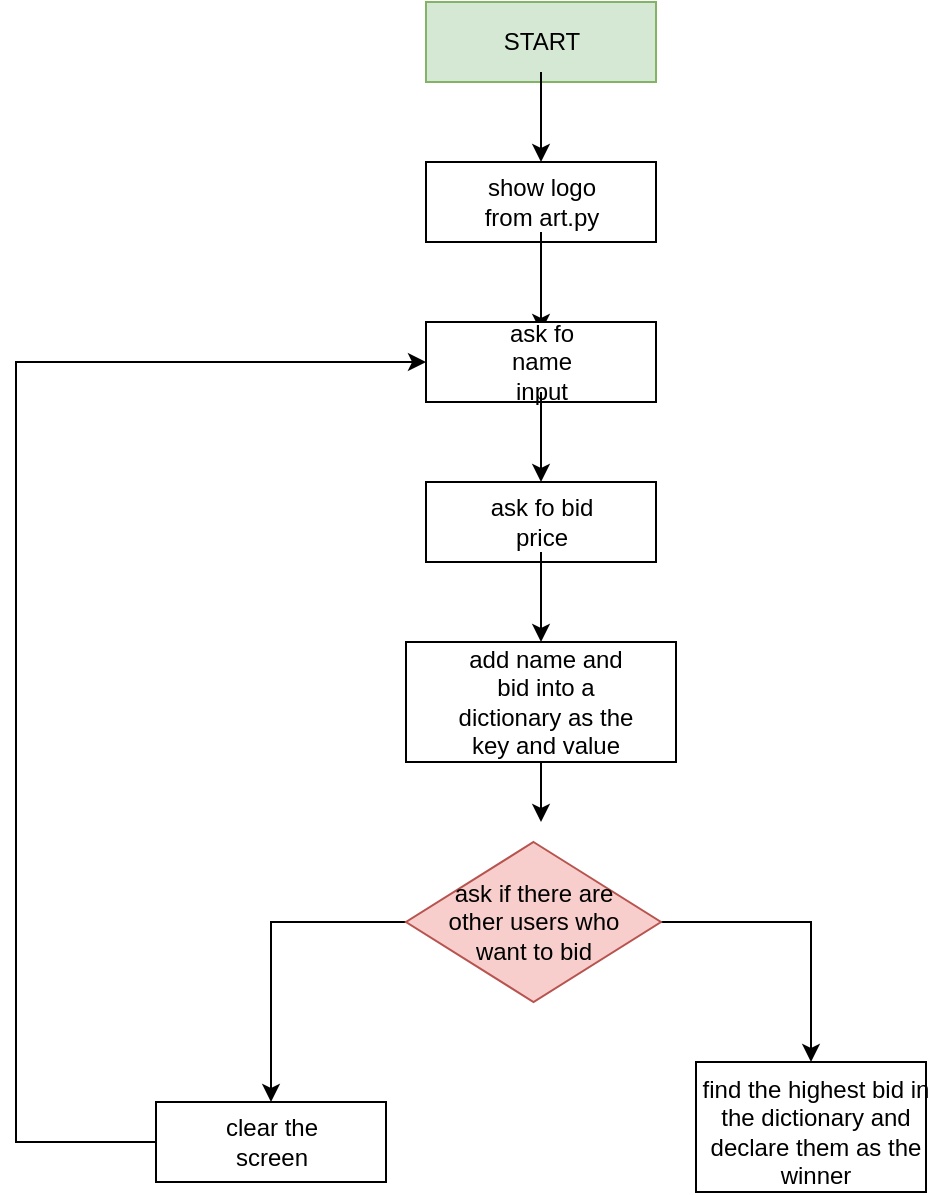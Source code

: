 <mxfile version="15.4.0" type="device"><diagram id="P_1NUbxRPIqE8Nfwvd96" name="Page-1"><mxGraphModel dx="706" dy="403" grid="1" gridSize="10" guides="1" tooltips="1" connect="1" arrows="1" fold="1" page="1" pageScale="1" pageWidth="850" pageHeight="1100" math="0" shadow="0"><root><mxCell id="0"/><mxCell id="1" parent="0"/><mxCell id="ktkQ1GjNCGYJ07GSwiCN-1" value="" style="rounded=0;whiteSpace=wrap;html=1;fillColor=#d5e8d4;strokeColor=#82b366;" vertex="1" parent="1"><mxGeometry x="365" y="20" width="115" height="40" as="geometry"/></mxCell><mxCell id="ktkQ1GjNCGYJ07GSwiCN-20" style="edgeStyle=orthogonalEdgeStyle;rounded=0;orthogonalLoop=1;jettySize=auto;html=1;entryX=0.5;entryY=0;entryDx=0;entryDy=0;" edge="1" parent="1" source="ktkQ1GjNCGYJ07GSwiCN-2" target="ktkQ1GjNCGYJ07GSwiCN-3"><mxGeometry relative="1" as="geometry"/></mxCell><mxCell id="ktkQ1GjNCGYJ07GSwiCN-2" value="START" style="text;html=1;strokeColor=none;fillColor=none;align=center;verticalAlign=middle;whiteSpace=wrap;rounded=0;" vertex="1" parent="1"><mxGeometry x="392.5" y="25" width="60" height="30" as="geometry"/></mxCell><mxCell id="ktkQ1GjNCGYJ07GSwiCN-3" value="" style="rounded=0;whiteSpace=wrap;html=1;" vertex="1" parent="1"><mxGeometry x="365" y="100" width="115" height="40" as="geometry"/></mxCell><mxCell id="ktkQ1GjNCGYJ07GSwiCN-21" style="edgeStyle=orthogonalEdgeStyle;rounded=0;orthogonalLoop=1;jettySize=auto;html=1;entryX=0.5;entryY=0;entryDx=0;entryDy=0;" edge="1" parent="1" source="ktkQ1GjNCGYJ07GSwiCN-4" target="ktkQ1GjNCGYJ07GSwiCN-6"><mxGeometry relative="1" as="geometry"><Array as="points"><mxPoint x="423" y="170"/><mxPoint x="423" y="170"/></Array></mxGeometry></mxCell><mxCell id="ktkQ1GjNCGYJ07GSwiCN-4" value="show logo from art.py" style="text;html=1;strokeColor=none;fillColor=none;align=center;verticalAlign=middle;whiteSpace=wrap;rounded=0;" vertex="1" parent="1"><mxGeometry x="392.5" y="105" width="60" height="30" as="geometry"/></mxCell><mxCell id="ktkQ1GjNCGYJ07GSwiCN-5" value="" style="rounded=0;whiteSpace=wrap;html=1;" vertex="1" parent="1"><mxGeometry x="365" y="180" width="115" height="40" as="geometry"/></mxCell><mxCell id="ktkQ1GjNCGYJ07GSwiCN-22" style="edgeStyle=orthogonalEdgeStyle;rounded=0;orthogonalLoop=1;jettySize=auto;html=1;entryX=0.5;entryY=0;entryDx=0;entryDy=0;" edge="1" parent="1" source="ktkQ1GjNCGYJ07GSwiCN-6" target="ktkQ1GjNCGYJ07GSwiCN-7"><mxGeometry relative="1" as="geometry"/></mxCell><mxCell id="ktkQ1GjNCGYJ07GSwiCN-6" value="ask fo name input" style="text;html=1;strokeColor=none;fillColor=none;align=center;verticalAlign=middle;whiteSpace=wrap;rounded=0;" vertex="1" parent="1"><mxGeometry x="392.5" y="185" width="60" height="30" as="geometry"/></mxCell><mxCell id="ktkQ1GjNCGYJ07GSwiCN-7" value="" style="rounded=0;whiteSpace=wrap;html=1;" vertex="1" parent="1"><mxGeometry x="365" y="260" width="115" height="40" as="geometry"/></mxCell><mxCell id="ktkQ1GjNCGYJ07GSwiCN-23" style="edgeStyle=orthogonalEdgeStyle;rounded=0;orthogonalLoop=1;jettySize=auto;html=1;entryX=0.5;entryY=0;entryDx=0;entryDy=0;" edge="1" parent="1" source="ktkQ1GjNCGYJ07GSwiCN-8" target="ktkQ1GjNCGYJ07GSwiCN-9"><mxGeometry relative="1" as="geometry"/></mxCell><mxCell id="ktkQ1GjNCGYJ07GSwiCN-8" value="ask fo bid price" style="text;html=1;strokeColor=none;fillColor=none;align=center;verticalAlign=middle;whiteSpace=wrap;rounded=0;" vertex="1" parent="1"><mxGeometry x="392.5" y="265" width="60" height="30" as="geometry"/></mxCell><mxCell id="ktkQ1GjNCGYJ07GSwiCN-24" style="edgeStyle=orthogonalEdgeStyle;rounded=0;orthogonalLoop=1;jettySize=auto;html=1;" edge="1" parent="1" source="ktkQ1GjNCGYJ07GSwiCN-9"><mxGeometry relative="1" as="geometry"><mxPoint x="422.5" y="430" as="targetPoint"/></mxGeometry></mxCell><mxCell id="ktkQ1GjNCGYJ07GSwiCN-9" value="" style="rounded=0;whiteSpace=wrap;html=1;" vertex="1" parent="1"><mxGeometry x="355" y="340" width="135" height="60" as="geometry"/></mxCell><mxCell id="ktkQ1GjNCGYJ07GSwiCN-10" value="add name and bid into a dictionary as the key and value" style="text;html=1;strokeColor=none;fillColor=none;align=center;verticalAlign=middle;whiteSpace=wrap;rounded=0;" vertex="1" parent="1"><mxGeometry x="376" y="342.5" width="97.5" height="55" as="geometry"/></mxCell><mxCell id="ktkQ1GjNCGYJ07GSwiCN-17" style="edgeStyle=orthogonalEdgeStyle;rounded=0;orthogonalLoop=1;jettySize=auto;html=1;entryX=0.5;entryY=0;entryDx=0;entryDy=0;" edge="1" parent="1" source="ktkQ1GjNCGYJ07GSwiCN-11" target="ktkQ1GjNCGYJ07GSwiCN-15"><mxGeometry relative="1" as="geometry"/></mxCell><mxCell id="ktkQ1GjNCGYJ07GSwiCN-18" style="edgeStyle=orthogonalEdgeStyle;rounded=0;orthogonalLoop=1;jettySize=auto;html=1;entryX=0.5;entryY=0;entryDx=0;entryDy=0;" edge="1" parent="1" source="ktkQ1GjNCGYJ07GSwiCN-11" target="ktkQ1GjNCGYJ07GSwiCN-13"><mxGeometry relative="1" as="geometry"/></mxCell><mxCell id="ktkQ1GjNCGYJ07GSwiCN-11" value="" style="rhombus;whiteSpace=wrap;html=1;fillColor=#f8cecc;strokeColor=#b85450;" vertex="1" parent="1"><mxGeometry x="355" y="440" width="127.5" height="80" as="geometry"/></mxCell><mxCell id="ktkQ1GjNCGYJ07GSwiCN-12" value="ask if there are other users who want to bid" style="text;html=1;strokeColor=none;fillColor=none;align=center;verticalAlign=middle;whiteSpace=wrap;rounded=0;" vertex="1" parent="1"><mxGeometry x="370" y="452.5" width="97.5" height="55" as="geometry"/></mxCell><mxCell id="ktkQ1GjNCGYJ07GSwiCN-19" style="edgeStyle=orthogonalEdgeStyle;rounded=0;orthogonalLoop=1;jettySize=auto;html=1;entryX=0;entryY=0.5;entryDx=0;entryDy=0;" edge="1" parent="1" source="ktkQ1GjNCGYJ07GSwiCN-13" target="ktkQ1GjNCGYJ07GSwiCN-5"><mxGeometry relative="1" as="geometry"><Array as="points"><mxPoint x="160" y="590"/><mxPoint x="160" y="200"/></Array></mxGeometry></mxCell><mxCell id="ktkQ1GjNCGYJ07GSwiCN-13" value="" style="rounded=0;whiteSpace=wrap;html=1;" vertex="1" parent="1"><mxGeometry x="230" y="570" width="115" height="40" as="geometry"/></mxCell><mxCell id="ktkQ1GjNCGYJ07GSwiCN-14" value="clear the screen" style="text;html=1;strokeColor=none;fillColor=none;align=center;verticalAlign=middle;whiteSpace=wrap;rounded=0;" vertex="1" parent="1"><mxGeometry x="257.5" y="575" width="60" height="30" as="geometry"/></mxCell><mxCell id="ktkQ1GjNCGYJ07GSwiCN-15" value="" style="rounded=0;whiteSpace=wrap;html=1;" vertex="1" parent="1"><mxGeometry x="500" y="550" width="115" height="65" as="geometry"/></mxCell><mxCell id="ktkQ1GjNCGYJ07GSwiCN-16" value="find the highest bid in the dictionary and declare them as the winner" style="text;html=1;strokeColor=none;fillColor=none;align=center;verticalAlign=middle;whiteSpace=wrap;rounded=0;" vertex="1" parent="1"><mxGeometry x="500" y="565" width="120" height="40" as="geometry"/></mxCell></root></mxGraphModel></diagram></mxfile>